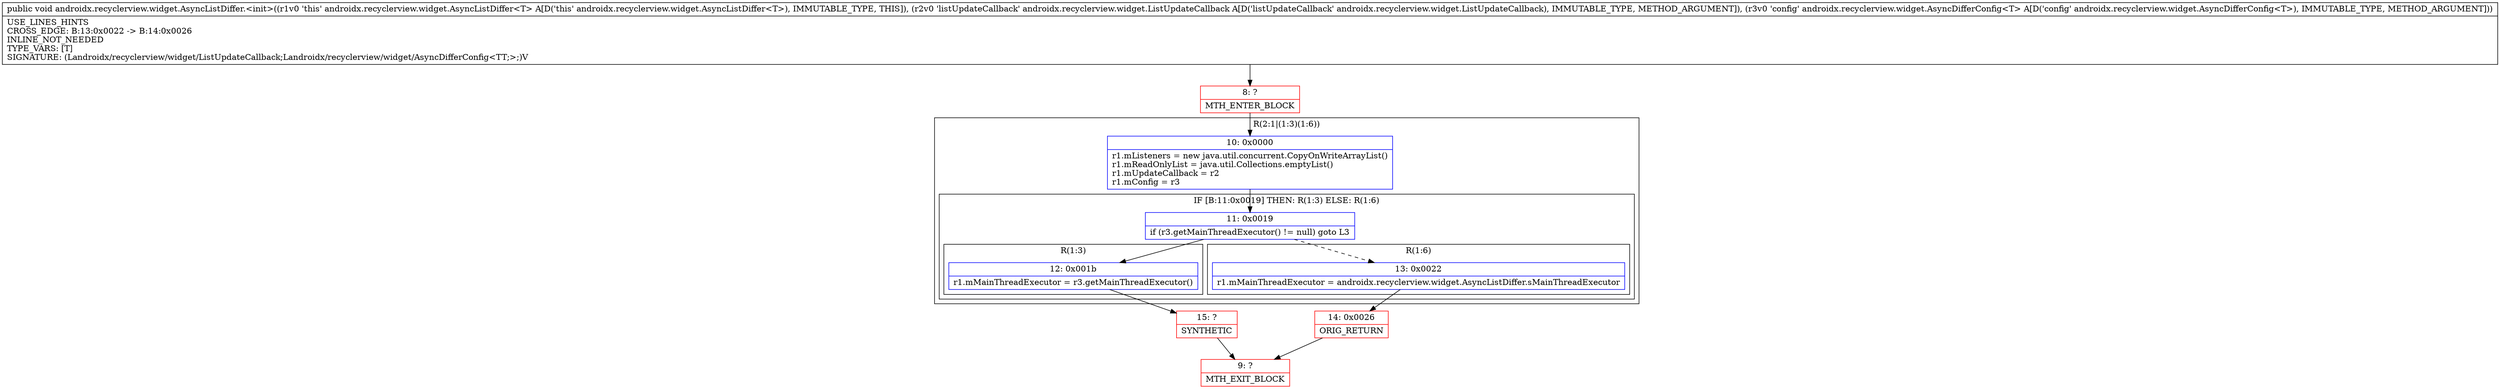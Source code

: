 digraph "CFG forandroidx.recyclerview.widget.AsyncListDiffer.\<init\>(Landroidx\/recyclerview\/widget\/ListUpdateCallback;Landroidx\/recyclerview\/widget\/AsyncDifferConfig;)V" {
subgraph cluster_Region_1253158308 {
label = "R(2:1|(1:3)(1:6))";
node [shape=record,color=blue];
Node_10 [shape=record,label="{10\:\ 0x0000|r1.mListeners = new java.util.concurrent.CopyOnWriteArrayList()\lr1.mReadOnlyList = java.util.Collections.emptyList()\lr1.mUpdateCallback = r2\lr1.mConfig = r3\l}"];
subgraph cluster_IfRegion_1527336108 {
label = "IF [B:11:0x0019] THEN: R(1:3) ELSE: R(1:6)";
node [shape=record,color=blue];
Node_11 [shape=record,label="{11\:\ 0x0019|if (r3.getMainThreadExecutor() != null) goto L3\l}"];
subgraph cluster_Region_636385495 {
label = "R(1:3)";
node [shape=record,color=blue];
Node_12 [shape=record,label="{12\:\ 0x001b|r1.mMainThreadExecutor = r3.getMainThreadExecutor()\l}"];
}
subgraph cluster_Region_548604356 {
label = "R(1:6)";
node [shape=record,color=blue];
Node_13 [shape=record,label="{13\:\ 0x0022|r1.mMainThreadExecutor = androidx.recyclerview.widget.AsyncListDiffer.sMainThreadExecutor\l}"];
}
}
}
Node_8 [shape=record,color=red,label="{8\:\ ?|MTH_ENTER_BLOCK\l}"];
Node_15 [shape=record,color=red,label="{15\:\ ?|SYNTHETIC\l}"];
Node_9 [shape=record,color=red,label="{9\:\ ?|MTH_EXIT_BLOCK\l}"];
Node_14 [shape=record,color=red,label="{14\:\ 0x0026|ORIG_RETURN\l}"];
MethodNode[shape=record,label="{public void androidx.recyclerview.widget.AsyncListDiffer.\<init\>((r1v0 'this' androidx.recyclerview.widget.AsyncListDiffer\<T\> A[D('this' androidx.recyclerview.widget.AsyncListDiffer\<T\>), IMMUTABLE_TYPE, THIS]), (r2v0 'listUpdateCallback' androidx.recyclerview.widget.ListUpdateCallback A[D('listUpdateCallback' androidx.recyclerview.widget.ListUpdateCallback), IMMUTABLE_TYPE, METHOD_ARGUMENT]), (r3v0 'config' androidx.recyclerview.widget.AsyncDifferConfig\<T\> A[D('config' androidx.recyclerview.widget.AsyncDifferConfig\<T\>), IMMUTABLE_TYPE, METHOD_ARGUMENT]))  | USE_LINES_HINTS\lCROSS_EDGE: B:13:0x0022 \-\> B:14:0x0026\lINLINE_NOT_NEEDED\lTYPE_VARS: [T]\lSIGNATURE: (Landroidx\/recyclerview\/widget\/ListUpdateCallback;Landroidx\/recyclerview\/widget\/AsyncDifferConfig\<TT;\>;)V\l}"];
MethodNode -> Node_8;Node_10 -> Node_11;
Node_11 -> Node_12;
Node_11 -> Node_13[style=dashed];
Node_12 -> Node_15;
Node_13 -> Node_14;
Node_8 -> Node_10;
Node_15 -> Node_9;
Node_14 -> Node_9;
}

